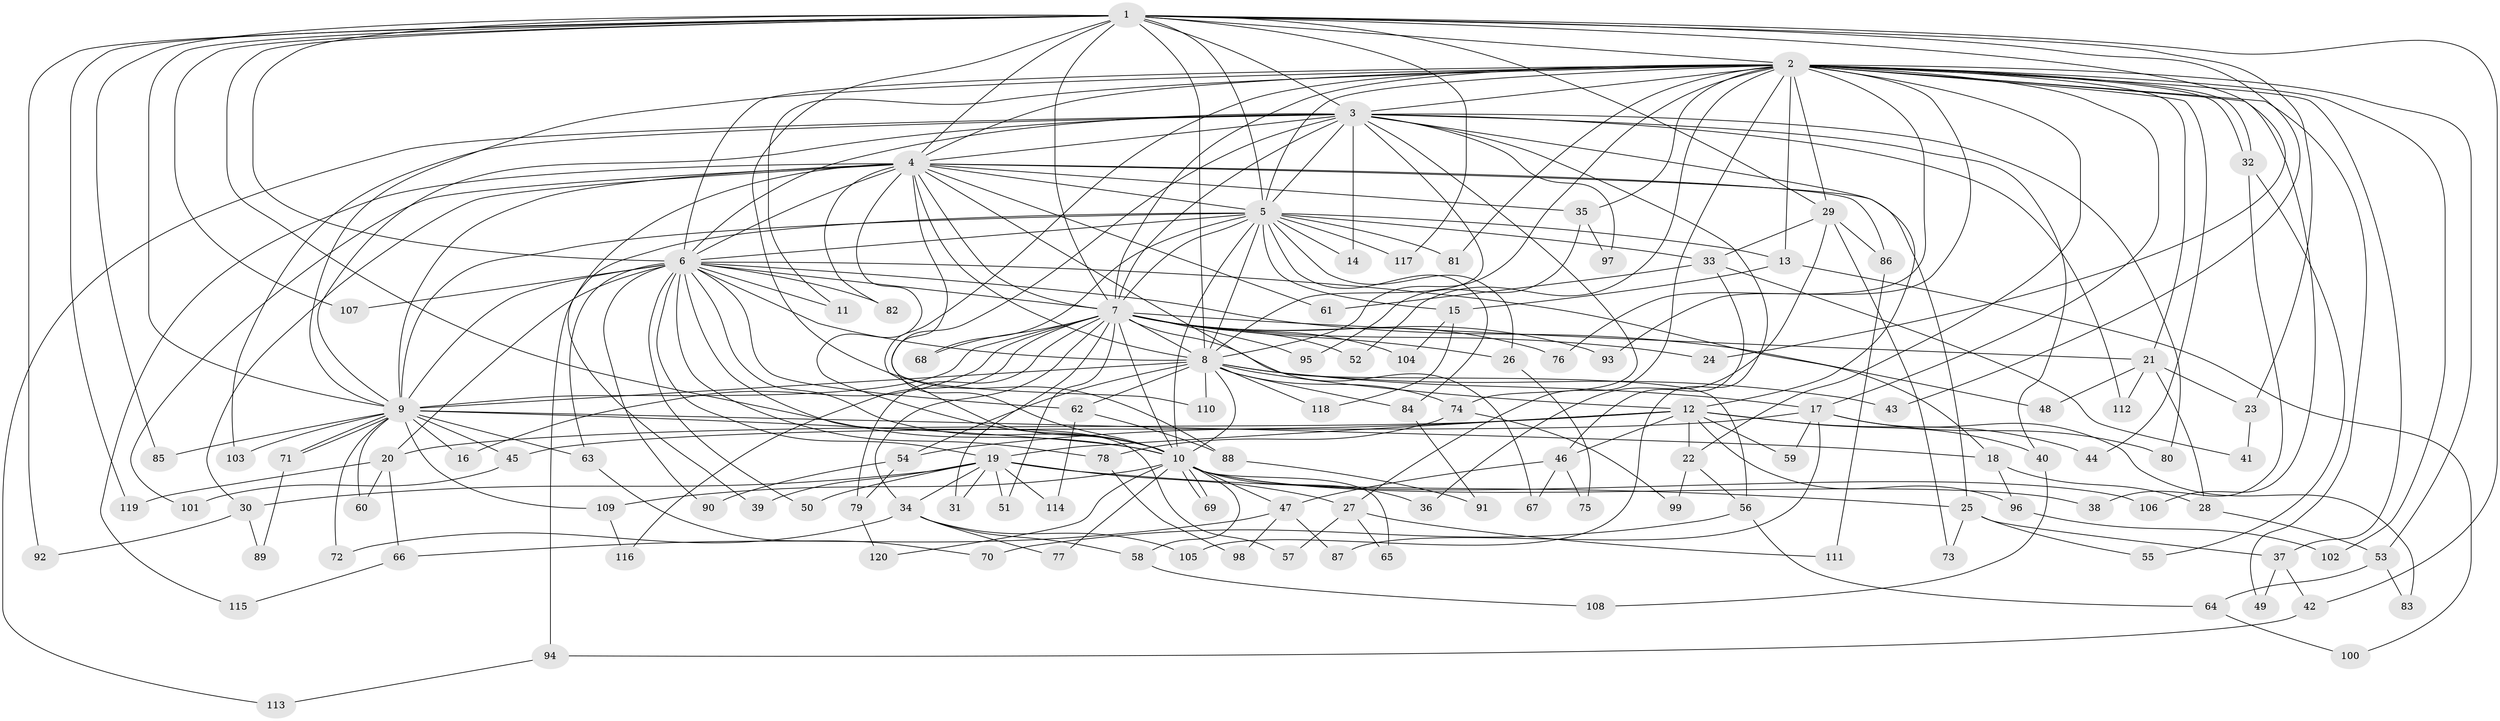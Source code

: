 // Generated by graph-tools (version 1.1) at 2025/34/03/09/25 02:34:44]
// undirected, 120 vertices, 265 edges
graph export_dot {
graph [start="1"]
  node [color=gray90,style=filled];
  1;
  2;
  3;
  4;
  5;
  6;
  7;
  8;
  9;
  10;
  11;
  12;
  13;
  14;
  15;
  16;
  17;
  18;
  19;
  20;
  21;
  22;
  23;
  24;
  25;
  26;
  27;
  28;
  29;
  30;
  31;
  32;
  33;
  34;
  35;
  36;
  37;
  38;
  39;
  40;
  41;
  42;
  43;
  44;
  45;
  46;
  47;
  48;
  49;
  50;
  51;
  52;
  53;
  54;
  55;
  56;
  57;
  58;
  59;
  60;
  61;
  62;
  63;
  64;
  65;
  66;
  67;
  68;
  69;
  70;
  71;
  72;
  73;
  74;
  75;
  76;
  77;
  78;
  79;
  80;
  81;
  82;
  83;
  84;
  85;
  86;
  87;
  88;
  89;
  90;
  91;
  92;
  93;
  94;
  95;
  96;
  97;
  98;
  99;
  100;
  101;
  102;
  103;
  104;
  105;
  106;
  107;
  108;
  109;
  110;
  111;
  112;
  113;
  114;
  115;
  116;
  117;
  118;
  119;
  120;
  1 -- 2;
  1 -- 3;
  1 -- 4;
  1 -- 5;
  1 -- 6;
  1 -- 7;
  1 -- 8;
  1 -- 9;
  1 -- 10;
  1 -- 23;
  1 -- 24;
  1 -- 29;
  1 -- 42;
  1 -- 43;
  1 -- 85;
  1 -- 88;
  1 -- 92;
  1 -- 107;
  1 -- 117;
  1 -- 119;
  2 -- 3;
  2 -- 4;
  2 -- 5;
  2 -- 6;
  2 -- 7;
  2 -- 8;
  2 -- 9;
  2 -- 10;
  2 -- 11;
  2 -- 13;
  2 -- 17;
  2 -- 21;
  2 -- 22;
  2 -- 27;
  2 -- 29;
  2 -- 32;
  2 -- 32;
  2 -- 35;
  2 -- 37;
  2 -- 44;
  2 -- 49;
  2 -- 52;
  2 -- 53;
  2 -- 76;
  2 -- 81;
  2 -- 93;
  2 -- 102;
  2 -- 106;
  3 -- 4;
  3 -- 5;
  3 -- 6;
  3 -- 7;
  3 -- 8;
  3 -- 9;
  3 -- 10;
  3 -- 12;
  3 -- 14;
  3 -- 40;
  3 -- 74;
  3 -- 80;
  3 -- 97;
  3 -- 103;
  3 -- 105;
  3 -- 112;
  3 -- 113;
  4 -- 5;
  4 -- 6;
  4 -- 7;
  4 -- 8;
  4 -- 9;
  4 -- 10;
  4 -- 25;
  4 -- 30;
  4 -- 35;
  4 -- 39;
  4 -- 61;
  4 -- 67;
  4 -- 82;
  4 -- 86;
  4 -- 101;
  4 -- 110;
  4 -- 115;
  5 -- 6;
  5 -- 7;
  5 -- 8;
  5 -- 9;
  5 -- 10;
  5 -- 13;
  5 -- 14;
  5 -- 15;
  5 -- 26;
  5 -- 33;
  5 -- 68;
  5 -- 81;
  5 -- 84;
  5 -- 94;
  5 -- 117;
  6 -- 7;
  6 -- 8;
  6 -- 9;
  6 -- 10;
  6 -- 11;
  6 -- 18;
  6 -- 19;
  6 -- 20;
  6 -- 48;
  6 -- 50;
  6 -- 57;
  6 -- 62;
  6 -- 63;
  6 -- 78;
  6 -- 82;
  6 -- 90;
  6 -- 107;
  7 -- 8;
  7 -- 9;
  7 -- 10;
  7 -- 16;
  7 -- 21;
  7 -- 24;
  7 -- 26;
  7 -- 31;
  7 -- 34;
  7 -- 51;
  7 -- 52;
  7 -- 56;
  7 -- 68;
  7 -- 76;
  7 -- 79;
  7 -- 93;
  7 -- 95;
  7 -- 104;
  7 -- 116;
  8 -- 9;
  8 -- 10;
  8 -- 12;
  8 -- 17;
  8 -- 43;
  8 -- 54;
  8 -- 62;
  8 -- 74;
  8 -- 84;
  8 -- 110;
  8 -- 118;
  9 -- 10;
  9 -- 16;
  9 -- 18;
  9 -- 45;
  9 -- 60;
  9 -- 63;
  9 -- 71;
  9 -- 71;
  9 -- 72;
  9 -- 85;
  9 -- 103;
  9 -- 109;
  10 -- 36;
  10 -- 38;
  10 -- 47;
  10 -- 58;
  10 -- 65;
  10 -- 69;
  10 -- 69;
  10 -- 77;
  10 -- 106;
  10 -- 109;
  10 -- 120;
  12 -- 19;
  12 -- 20;
  12 -- 22;
  12 -- 40;
  12 -- 44;
  12 -- 46;
  12 -- 54;
  12 -- 59;
  12 -- 96;
  13 -- 15;
  13 -- 100;
  15 -- 104;
  15 -- 118;
  17 -- 45;
  17 -- 59;
  17 -- 80;
  17 -- 83;
  17 -- 87;
  18 -- 28;
  18 -- 96;
  19 -- 25;
  19 -- 27;
  19 -- 30;
  19 -- 31;
  19 -- 34;
  19 -- 39;
  19 -- 50;
  19 -- 51;
  19 -- 114;
  20 -- 60;
  20 -- 66;
  20 -- 119;
  21 -- 23;
  21 -- 28;
  21 -- 48;
  21 -- 112;
  22 -- 56;
  22 -- 99;
  23 -- 41;
  25 -- 37;
  25 -- 55;
  25 -- 73;
  26 -- 75;
  27 -- 57;
  27 -- 65;
  27 -- 111;
  28 -- 53;
  29 -- 33;
  29 -- 36;
  29 -- 73;
  29 -- 86;
  30 -- 89;
  30 -- 92;
  32 -- 38;
  32 -- 55;
  33 -- 41;
  33 -- 46;
  33 -- 61;
  34 -- 58;
  34 -- 72;
  34 -- 77;
  34 -- 105;
  35 -- 95;
  35 -- 97;
  37 -- 42;
  37 -- 49;
  40 -- 108;
  42 -- 94;
  45 -- 101;
  46 -- 47;
  46 -- 67;
  46 -- 75;
  47 -- 66;
  47 -- 87;
  47 -- 98;
  53 -- 64;
  53 -- 83;
  54 -- 79;
  54 -- 90;
  56 -- 64;
  56 -- 70;
  58 -- 108;
  62 -- 88;
  62 -- 114;
  63 -- 70;
  64 -- 100;
  66 -- 115;
  71 -- 89;
  74 -- 78;
  74 -- 99;
  78 -- 98;
  79 -- 120;
  84 -- 91;
  86 -- 111;
  88 -- 91;
  94 -- 113;
  96 -- 102;
  109 -- 116;
}
